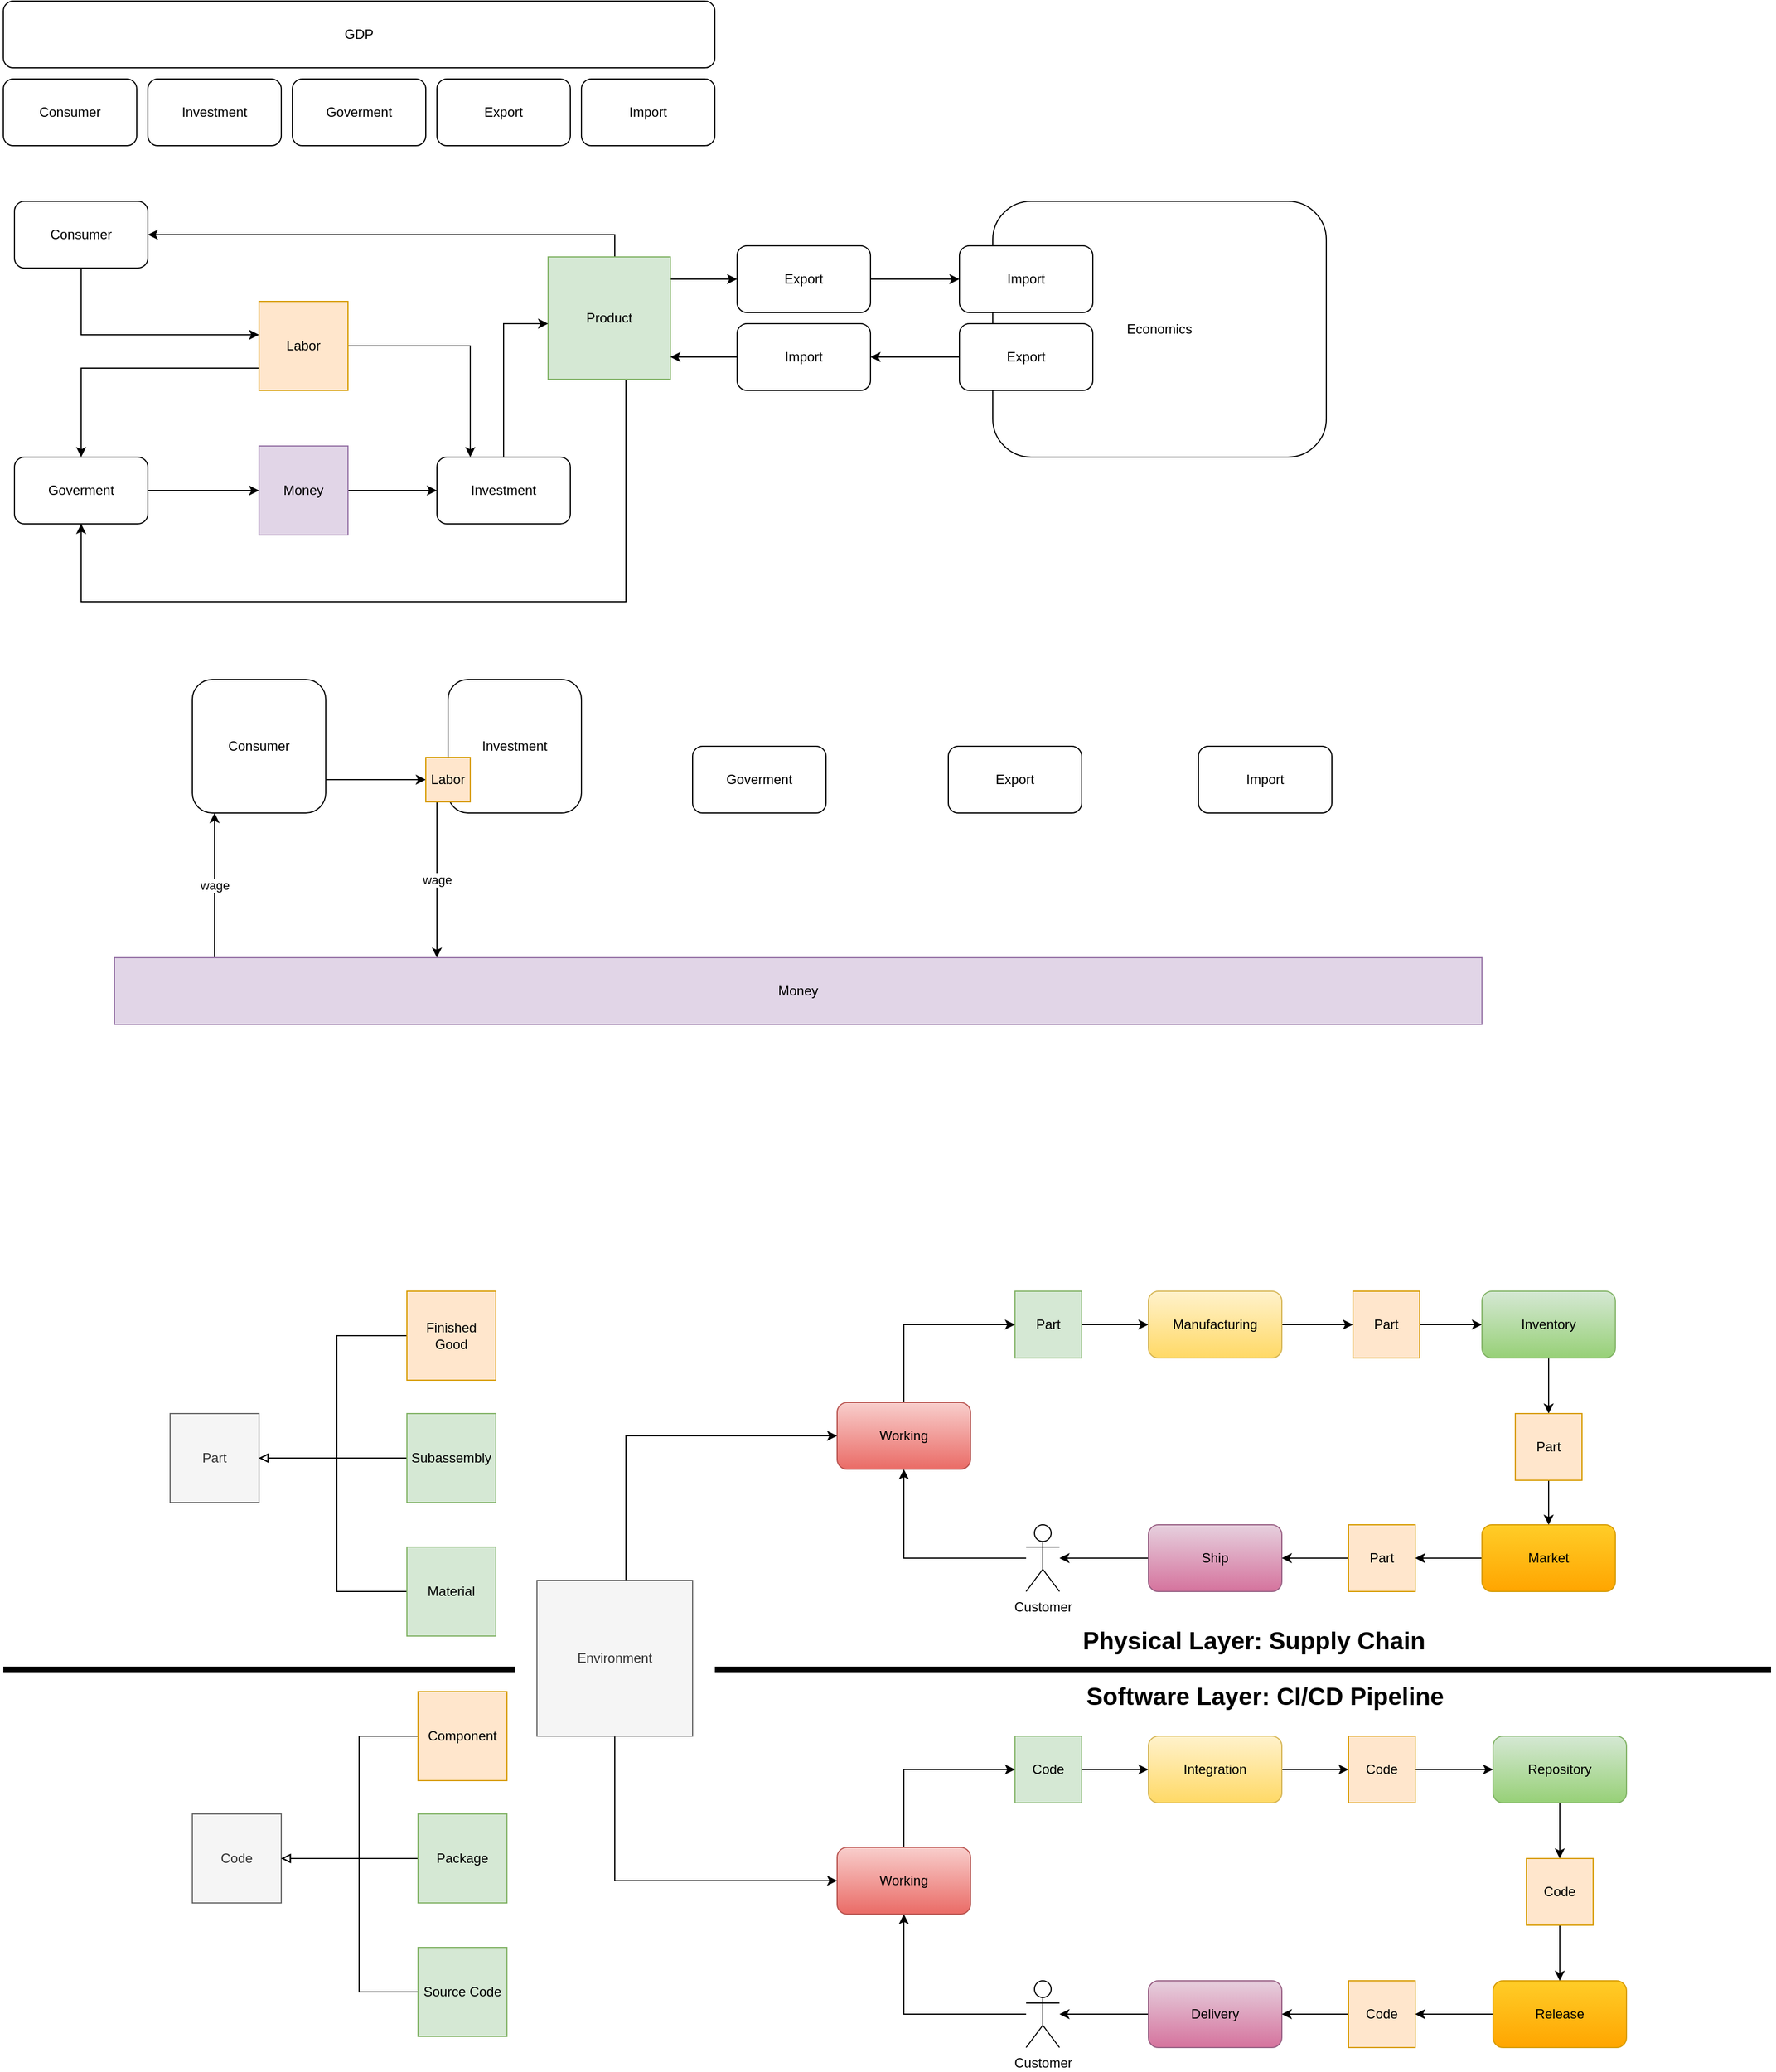<mxfile version="24.7.7">
  <diagram id="WdPhiyALX5MABTwu8MzQ" name="หน้า-1">
    <mxGraphModel dx="1877" dy="530" grid="1" gridSize="10" guides="1" tooltips="1" connect="1" arrows="1" fold="1" page="1" pageScale="1" pageWidth="827" pageHeight="1169" math="0" shadow="0">
      <root>
        <mxCell id="0" />
        <mxCell id="1" parent="0" />
        <mxCell id="oQMwxgK-2luLPz35tf9i-1" value="GDP" style="rounded=1;whiteSpace=wrap;html=1;" parent="1" vertex="1">
          <mxGeometry x="-800" y="20" width="640" height="60" as="geometry" />
        </mxCell>
        <mxCell id="oQMwxgK-2luLPz35tf9i-2" value="Consumer" style="rounded=1;whiteSpace=wrap;html=1;" parent="1" vertex="1">
          <mxGeometry x="-800" y="90" width="120" height="60" as="geometry" />
        </mxCell>
        <mxCell id="oQMwxgK-2luLPz35tf9i-3" value="Investment" style="rounded=1;whiteSpace=wrap;html=1;" parent="1" vertex="1">
          <mxGeometry x="-670" y="90" width="120" height="60" as="geometry" />
        </mxCell>
        <mxCell id="oQMwxgK-2luLPz35tf9i-4" value="Goverment" style="rounded=1;whiteSpace=wrap;html=1;" parent="1" vertex="1">
          <mxGeometry x="-540" y="90" width="120" height="60" as="geometry" />
        </mxCell>
        <mxCell id="oQMwxgK-2luLPz35tf9i-5" value="Export" style="rounded=1;whiteSpace=wrap;html=1;" parent="1" vertex="1">
          <mxGeometry x="-410" y="90" width="120" height="60" as="geometry" />
        </mxCell>
        <mxCell id="oQMwxgK-2luLPz35tf9i-6" value="Import" style="rounded=1;whiteSpace=wrap;html=1;" parent="1" vertex="1">
          <mxGeometry x="-280" y="90" width="120" height="60" as="geometry" />
        </mxCell>
        <mxCell id="eTJfWKO-UilUxvtATdF1-4" style="edgeStyle=orthogonalEdgeStyle;rounded=0;orthogonalLoop=1;jettySize=auto;html=1;" parent="1" source="eTJfWKO-UilUxvtATdF1-2" target="eTJfWKO-UilUxvtATdF1-3" edge="1">
          <mxGeometry relative="1" as="geometry" />
        </mxCell>
        <mxCell id="eTJfWKO-UilUxvtATdF1-2" value="Part" style="whiteSpace=wrap;html=1;aspect=fixed;fillColor=#d5e8d4;strokeColor=#82b366;" parent="1" vertex="1">
          <mxGeometry x="110" y="1180" width="60" height="60" as="geometry" />
        </mxCell>
        <mxCell id="eTJfWKO-UilUxvtATdF1-6" style="edgeStyle=orthogonalEdgeStyle;rounded=0;orthogonalLoop=1;jettySize=auto;html=1;" parent="1" source="eTJfWKO-UilUxvtATdF1-3" target="eTJfWKO-UilUxvtATdF1-5" edge="1">
          <mxGeometry relative="1" as="geometry" />
        </mxCell>
        <mxCell id="eTJfWKO-UilUxvtATdF1-3" value="Manufacturing" style="rounded=1;whiteSpace=wrap;html=1;fillColor=#fff2cc;strokeColor=#d6b656;gradientColor=#ffd966;" parent="1" vertex="1">
          <mxGeometry x="230" y="1180" width="120" height="60" as="geometry" />
        </mxCell>
        <mxCell id="eTJfWKO-UilUxvtATdF1-8" style="edgeStyle=orthogonalEdgeStyle;rounded=0;orthogonalLoop=1;jettySize=auto;html=1;" parent="1" source="eTJfWKO-UilUxvtATdF1-5" target="eTJfWKO-UilUxvtATdF1-7" edge="1">
          <mxGeometry relative="1" as="geometry" />
        </mxCell>
        <mxCell id="eTJfWKO-UilUxvtATdF1-5" value="Part" style="whiteSpace=wrap;html=1;aspect=fixed;fillColor=#ffe6cc;strokeColor=#d79b00;" parent="1" vertex="1">
          <mxGeometry x="414" y="1180" width="60" height="60" as="geometry" />
        </mxCell>
        <mxCell id="eTJfWKO-UilUxvtATdF1-12" style="edgeStyle=orthogonalEdgeStyle;rounded=0;orthogonalLoop=1;jettySize=auto;html=1;" parent="1" source="eTJfWKO-UilUxvtATdF1-7" target="eTJfWKO-UilUxvtATdF1-10" edge="1">
          <mxGeometry relative="1" as="geometry" />
        </mxCell>
        <mxCell id="eTJfWKO-UilUxvtATdF1-7" value="Inventory" style="rounded=1;whiteSpace=wrap;html=1;fillColor=#d5e8d4;strokeColor=#82b366;gradientColor=#97d077;" parent="1" vertex="1">
          <mxGeometry x="530" y="1180" width="120" height="60" as="geometry" />
        </mxCell>
        <mxCell id="eTJfWKO-UilUxvtATdF1-17" style="edgeStyle=orthogonalEdgeStyle;rounded=0;orthogonalLoop=1;jettySize=auto;html=1;" parent="1" source="eTJfWKO-UilUxvtATdF1-9" target="eTJfWKO-UilUxvtATdF1-16" edge="1">
          <mxGeometry relative="1" as="geometry" />
        </mxCell>
        <mxCell id="eTJfWKO-UilUxvtATdF1-9" value="Market" style="rounded=1;whiteSpace=wrap;html=1;fillColor=#ffcd28;strokeColor=#d79b00;gradientColor=#ffa500;" parent="1" vertex="1">
          <mxGeometry x="530" y="1390" width="120" height="60" as="geometry" />
        </mxCell>
        <mxCell id="eTJfWKO-UilUxvtATdF1-11" style="edgeStyle=orthogonalEdgeStyle;rounded=0;orthogonalLoop=1;jettySize=auto;html=1;" parent="1" source="eTJfWKO-UilUxvtATdF1-10" target="eTJfWKO-UilUxvtATdF1-9" edge="1">
          <mxGeometry relative="1" as="geometry" />
        </mxCell>
        <mxCell id="eTJfWKO-UilUxvtATdF1-10" value="Part" style="whiteSpace=wrap;html=1;aspect=fixed;fillColor=#ffe6cc;strokeColor=#d79b00;" parent="1" vertex="1">
          <mxGeometry x="560" y="1290" width="60" height="60" as="geometry" />
        </mxCell>
        <mxCell id="eTJfWKO-UilUxvtATdF1-43" style="edgeStyle=orthogonalEdgeStyle;rounded=0;orthogonalLoop=1;jettySize=auto;html=1;" parent="1" source="eTJfWKO-UilUxvtATdF1-14" target="eTJfWKO-UilUxvtATdF1-42" edge="1">
          <mxGeometry relative="1" as="geometry" />
        </mxCell>
        <mxCell id="eTJfWKO-UilUxvtATdF1-14" value="Ship" style="rounded=1;whiteSpace=wrap;html=1;fillColor=#e6d0de;strokeColor=#996185;gradientColor=#d5739d;" parent="1" vertex="1">
          <mxGeometry x="230" y="1390" width="120" height="60" as="geometry" />
        </mxCell>
        <mxCell id="eTJfWKO-UilUxvtATdF1-18" style="edgeStyle=orthogonalEdgeStyle;rounded=0;orthogonalLoop=1;jettySize=auto;html=1;" parent="1" source="eTJfWKO-UilUxvtATdF1-16" target="eTJfWKO-UilUxvtATdF1-14" edge="1">
          <mxGeometry relative="1" as="geometry">
            <Array as="points">
              <mxPoint x="450" y="1430" />
            </Array>
          </mxGeometry>
        </mxCell>
        <mxCell id="eTJfWKO-UilUxvtATdF1-16" value="Part" style="whiteSpace=wrap;html=1;aspect=fixed;fillColor=#ffe6cc;strokeColor=#d79b00;" parent="1" vertex="1">
          <mxGeometry x="410" y="1390" width="60" height="60" as="geometry" />
        </mxCell>
        <mxCell id="eTJfWKO-UilUxvtATdF1-22" style="edgeStyle=orthogonalEdgeStyle;rounded=0;orthogonalLoop=1;jettySize=auto;html=1;" parent="1" source="eTJfWKO-UilUxvtATdF1-20" target="eTJfWKO-UilUxvtATdF1-21" edge="1">
          <mxGeometry relative="1" as="geometry" />
        </mxCell>
        <mxCell id="eTJfWKO-UilUxvtATdF1-20" value="Code" style="whiteSpace=wrap;html=1;aspect=fixed;fillColor=#d5e8d4;strokeColor=#82b366;" parent="1" vertex="1">
          <mxGeometry x="110" y="1580" width="60" height="60" as="geometry" />
        </mxCell>
        <mxCell id="eTJfWKO-UilUxvtATdF1-24" style="edgeStyle=orthogonalEdgeStyle;rounded=0;orthogonalLoop=1;jettySize=auto;html=1;" parent="1" source="eTJfWKO-UilUxvtATdF1-21" target="eTJfWKO-UilUxvtATdF1-23" edge="1">
          <mxGeometry relative="1" as="geometry" />
        </mxCell>
        <mxCell id="eTJfWKO-UilUxvtATdF1-21" value="Integration" style="rounded=1;whiteSpace=wrap;html=1;fillColor=#fff2cc;strokeColor=#d6b656;gradientColor=#ffd966;" parent="1" vertex="1">
          <mxGeometry x="230" y="1580" width="120" height="60" as="geometry" />
        </mxCell>
        <mxCell id="eTJfWKO-UilUxvtATdF1-26" style="edgeStyle=orthogonalEdgeStyle;rounded=0;orthogonalLoop=1;jettySize=auto;html=1;" parent="1" source="eTJfWKO-UilUxvtATdF1-23" target="eTJfWKO-UilUxvtATdF1-25" edge="1">
          <mxGeometry relative="1" as="geometry" />
        </mxCell>
        <mxCell id="eTJfWKO-UilUxvtATdF1-23" value="Code" style="whiteSpace=wrap;html=1;aspect=fixed;fillColor=#ffe6cc;strokeColor=#d79b00;" parent="1" vertex="1">
          <mxGeometry x="410" y="1580" width="60" height="60" as="geometry" />
        </mxCell>
        <mxCell id="eTJfWKO-UilUxvtATdF1-34" style="edgeStyle=orthogonalEdgeStyle;rounded=0;orthogonalLoop=1;jettySize=auto;html=1;" parent="1" source="eTJfWKO-UilUxvtATdF1-25" target="eTJfWKO-UilUxvtATdF1-33" edge="1">
          <mxGeometry relative="1" as="geometry" />
        </mxCell>
        <mxCell id="eTJfWKO-UilUxvtATdF1-25" value="Repository" style="rounded=1;whiteSpace=wrap;html=1;fillColor=#d5e8d4;strokeColor=#82b366;gradientColor=#97d077;" parent="1" vertex="1">
          <mxGeometry x="540" y="1580" width="120" height="60" as="geometry" />
        </mxCell>
        <mxCell id="eTJfWKO-UilUxvtATdF1-45" style="edgeStyle=orthogonalEdgeStyle;rounded=0;orthogonalLoop=1;jettySize=auto;html=1;" parent="1" source="eTJfWKO-UilUxvtATdF1-29" target="eTJfWKO-UilUxvtATdF1-44" edge="1">
          <mxGeometry relative="1" as="geometry" />
        </mxCell>
        <mxCell id="eTJfWKO-UilUxvtATdF1-29" value="Delivery" style="rounded=1;whiteSpace=wrap;html=1;fillColor=#e6d0de;strokeColor=#996185;gradientColor=#d5739d;" parent="1" vertex="1">
          <mxGeometry x="230" y="1800" width="120" height="60" as="geometry" />
        </mxCell>
        <mxCell id="eTJfWKO-UilUxvtATdF1-36" style="edgeStyle=orthogonalEdgeStyle;rounded=0;orthogonalLoop=1;jettySize=auto;html=1;" parent="1" source="eTJfWKO-UilUxvtATdF1-31" target="eTJfWKO-UilUxvtATdF1-32" edge="1">
          <mxGeometry relative="1" as="geometry" />
        </mxCell>
        <mxCell id="eTJfWKO-UilUxvtATdF1-31" value="Release" style="rounded=1;whiteSpace=wrap;html=1;fillColor=#ffcd28;strokeColor=#d79b00;gradientColor=#ffa500;" parent="1" vertex="1">
          <mxGeometry x="540" y="1800" width="120" height="60" as="geometry" />
        </mxCell>
        <mxCell id="eTJfWKO-UilUxvtATdF1-37" style="edgeStyle=orthogonalEdgeStyle;rounded=0;orthogonalLoop=1;jettySize=auto;html=1;" parent="1" source="eTJfWKO-UilUxvtATdF1-32" target="eTJfWKO-UilUxvtATdF1-29" edge="1">
          <mxGeometry relative="1" as="geometry" />
        </mxCell>
        <mxCell id="eTJfWKO-UilUxvtATdF1-32" value="Code" style="whiteSpace=wrap;html=1;aspect=fixed;fillColor=#ffe6cc;strokeColor=#d79b00;" parent="1" vertex="1">
          <mxGeometry x="410" y="1800" width="60" height="60" as="geometry" />
        </mxCell>
        <mxCell id="eTJfWKO-UilUxvtATdF1-35" style="edgeStyle=orthogonalEdgeStyle;rounded=0;orthogonalLoop=1;jettySize=auto;html=1;" parent="1" source="eTJfWKO-UilUxvtATdF1-33" target="eTJfWKO-UilUxvtATdF1-31" edge="1">
          <mxGeometry relative="1" as="geometry" />
        </mxCell>
        <mxCell id="eTJfWKO-UilUxvtATdF1-33" value="Code" style="whiteSpace=wrap;html=1;aspect=fixed;fillColor=#ffe6cc;strokeColor=#d79b00;" parent="1" vertex="1">
          <mxGeometry x="570" y="1690" width="60" height="60" as="geometry" />
        </mxCell>
        <mxCell id="eTJfWKO-UilUxvtATdF1-48" style="edgeStyle=orthogonalEdgeStyle;rounded=0;orthogonalLoop=1;jettySize=auto;html=1;" parent="1" source="eTJfWKO-UilUxvtATdF1-42" target="eTJfWKO-UilUxvtATdF1-46" edge="1">
          <mxGeometry relative="1" as="geometry" />
        </mxCell>
        <mxCell id="eTJfWKO-UilUxvtATdF1-42" value="Customer" style="shape=umlActor;verticalLabelPosition=bottom;verticalAlign=top;html=1;outlineConnect=0;" parent="1" vertex="1">
          <mxGeometry x="120" y="1390" width="30" height="60" as="geometry" />
        </mxCell>
        <mxCell id="eTJfWKO-UilUxvtATdF1-49" style="edgeStyle=orthogonalEdgeStyle;rounded=0;orthogonalLoop=1;jettySize=auto;html=1;" parent="1" source="eTJfWKO-UilUxvtATdF1-44" target="eTJfWKO-UilUxvtATdF1-47" edge="1">
          <mxGeometry relative="1" as="geometry" />
        </mxCell>
        <mxCell id="eTJfWKO-UilUxvtATdF1-44" value="Customer" style="shape=umlActor;verticalLabelPosition=bottom;verticalAlign=top;html=1;outlineConnect=0;" parent="1" vertex="1">
          <mxGeometry x="120" y="1800" width="30" height="60" as="geometry" />
        </mxCell>
        <mxCell id="eTJfWKO-UilUxvtATdF1-51" style="edgeStyle=orthogonalEdgeStyle;rounded=0;orthogonalLoop=1;jettySize=auto;html=1;" parent="1" source="eTJfWKO-UilUxvtATdF1-46" target="eTJfWKO-UilUxvtATdF1-2" edge="1">
          <mxGeometry relative="1" as="geometry">
            <Array as="points">
              <mxPoint x="10" y="1210" />
            </Array>
          </mxGeometry>
        </mxCell>
        <mxCell id="eTJfWKO-UilUxvtATdF1-46" value="Working" style="rounded=1;whiteSpace=wrap;html=1;fillColor=#f8cecc;strokeColor=#b85450;gradientColor=#ea6b66;" parent="1" vertex="1">
          <mxGeometry x="-50" y="1280" width="120" height="60" as="geometry" />
        </mxCell>
        <mxCell id="eTJfWKO-UilUxvtATdF1-50" style="edgeStyle=orthogonalEdgeStyle;rounded=0;orthogonalLoop=1;jettySize=auto;html=1;" parent="1" source="eTJfWKO-UilUxvtATdF1-47" target="eTJfWKO-UilUxvtATdF1-20" edge="1">
          <mxGeometry relative="1" as="geometry">
            <Array as="points">
              <mxPoint x="10" y="1610" />
            </Array>
          </mxGeometry>
        </mxCell>
        <mxCell id="eTJfWKO-UilUxvtATdF1-47" value="Working" style="rounded=1;whiteSpace=wrap;html=1;fillColor=#f8cecc;strokeColor=#b85450;gradientColor=#ea6b66;" parent="1" vertex="1">
          <mxGeometry x="-50" y="1680" width="120" height="60" as="geometry" />
        </mxCell>
        <mxCell id="eTJfWKO-UilUxvtATdF1-53" style="edgeStyle=orthogonalEdgeStyle;rounded=0;orthogonalLoop=1;jettySize=auto;html=1;" parent="1" source="eTJfWKO-UilUxvtATdF1-52" target="eTJfWKO-UilUxvtATdF1-46" edge="1">
          <mxGeometry relative="1" as="geometry">
            <Array as="points">
              <mxPoint x="-240" y="1310" />
            </Array>
          </mxGeometry>
        </mxCell>
        <mxCell id="eTJfWKO-UilUxvtATdF1-54" style="edgeStyle=orthogonalEdgeStyle;rounded=0;orthogonalLoop=1;jettySize=auto;html=1;" parent="1" source="eTJfWKO-UilUxvtATdF1-52" target="eTJfWKO-UilUxvtATdF1-47" edge="1">
          <mxGeometry relative="1" as="geometry">
            <Array as="points">
              <mxPoint x="-250" y="1710" />
            </Array>
          </mxGeometry>
        </mxCell>
        <mxCell id="eTJfWKO-UilUxvtATdF1-52" value="Environment" style="whiteSpace=wrap;html=1;aspect=fixed;fillColor=#f5f5f5;fontColor=#333333;strokeColor=#666666;" parent="1" vertex="1">
          <mxGeometry x="-320" y="1440" width="140" height="140" as="geometry" />
        </mxCell>
        <mxCell id="eTJfWKO-UilUxvtATdF1-55" value="Code" style="whiteSpace=wrap;html=1;aspect=fixed;fillColor=#f5f5f5;fontColor=#333333;strokeColor=#666666;" parent="1" vertex="1">
          <mxGeometry x="-630" y="1650" width="80" height="80" as="geometry" />
        </mxCell>
        <mxCell id="eTJfWKO-UilUxvtATdF1-59" style="edgeStyle=orthogonalEdgeStyle;rounded=0;orthogonalLoop=1;jettySize=auto;html=1;endArrow=block;endFill=0;" parent="1" source="eTJfWKO-UilUxvtATdF1-56" target="eTJfWKO-UilUxvtATdF1-55" edge="1">
          <mxGeometry relative="1" as="geometry">
            <Array as="points">
              <mxPoint x="-480" y="1580" />
              <mxPoint x="-480" y="1690" />
            </Array>
          </mxGeometry>
        </mxCell>
        <mxCell id="eTJfWKO-UilUxvtATdF1-56" value="Component" style="whiteSpace=wrap;html=1;aspect=fixed;fillColor=#ffe6cc;strokeColor=#d79b00;" parent="1" vertex="1">
          <mxGeometry x="-427" y="1540" width="80" height="80" as="geometry" />
        </mxCell>
        <mxCell id="eTJfWKO-UilUxvtATdF1-60" style="edgeStyle=orthogonalEdgeStyle;rounded=0;orthogonalLoop=1;jettySize=auto;html=1;endArrow=block;endFill=0;" parent="1" source="eTJfWKO-UilUxvtATdF1-57" target="eTJfWKO-UilUxvtATdF1-55" edge="1">
          <mxGeometry relative="1" as="geometry" />
        </mxCell>
        <mxCell id="eTJfWKO-UilUxvtATdF1-57" value="Package" style="whiteSpace=wrap;html=1;aspect=fixed;fillColor=#d5e8d4;strokeColor=#82b366;" parent="1" vertex="1">
          <mxGeometry x="-427" y="1650" width="80" height="80" as="geometry" />
        </mxCell>
        <mxCell id="eTJfWKO-UilUxvtATdF1-61" style="edgeStyle=orthogonalEdgeStyle;rounded=0;orthogonalLoop=1;jettySize=auto;html=1;endArrow=block;endFill=0;" parent="1" source="eTJfWKO-UilUxvtATdF1-58" target="eTJfWKO-UilUxvtATdF1-55" edge="1">
          <mxGeometry relative="1" as="geometry">
            <Array as="points">
              <mxPoint x="-480" y="1810" />
              <mxPoint x="-480" y="1690" />
            </Array>
          </mxGeometry>
        </mxCell>
        <mxCell id="eTJfWKO-UilUxvtATdF1-58" value="Source Code" style="whiteSpace=wrap;html=1;aspect=fixed;fillColor=#d5e8d4;strokeColor=#82b366;" parent="1" vertex="1">
          <mxGeometry x="-427" y="1770" width="80" height="80" as="geometry" />
        </mxCell>
        <mxCell id="eTJfWKO-UilUxvtATdF1-62" value="Part" style="whiteSpace=wrap;html=1;aspect=fixed;fillColor=#f5f5f5;fontColor=#333333;strokeColor=#666666;" parent="1" vertex="1">
          <mxGeometry x="-650" y="1290" width="80" height="80" as="geometry" />
        </mxCell>
        <mxCell id="eTJfWKO-UilUxvtATdF1-63" style="edgeStyle=orthogonalEdgeStyle;rounded=0;orthogonalLoop=1;jettySize=auto;html=1;endArrow=block;endFill=0;" parent="1" source="eTJfWKO-UilUxvtATdF1-64" target="eTJfWKO-UilUxvtATdF1-62" edge="1">
          <mxGeometry relative="1" as="geometry">
            <Array as="points">
              <mxPoint x="-500" y="1220" />
              <mxPoint x="-500" y="1330" />
            </Array>
          </mxGeometry>
        </mxCell>
        <mxCell id="eTJfWKO-UilUxvtATdF1-64" value="Finished Good" style="whiteSpace=wrap;html=1;aspect=fixed;fillColor=#ffe6cc;strokeColor=#d79b00;" parent="1" vertex="1">
          <mxGeometry x="-437" y="1180" width="80" height="80" as="geometry" />
        </mxCell>
        <mxCell id="eTJfWKO-UilUxvtATdF1-65" style="edgeStyle=orthogonalEdgeStyle;rounded=0;orthogonalLoop=1;jettySize=auto;html=1;endArrow=block;endFill=0;" parent="1" source="eTJfWKO-UilUxvtATdF1-66" target="eTJfWKO-UilUxvtATdF1-62" edge="1">
          <mxGeometry relative="1" as="geometry" />
        </mxCell>
        <mxCell id="eTJfWKO-UilUxvtATdF1-66" value="Subassembly" style="whiteSpace=wrap;html=1;aspect=fixed;fillColor=#d5e8d4;strokeColor=#82b366;" parent="1" vertex="1">
          <mxGeometry x="-437" y="1290" width="80" height="80" as="geometry" />
        </mxCell>
        <mxCell id="eTJfWKO-UilUxvtATdF1-67" style="edgeStyle=orthogonalEdgeStyle;rounded=0;orthogonalLoop=1;jettySize=auto;html=1;endArrow=block;endFill=0;" parent="1" source="eTJfWKO-UilUxvtATdF1-68" target="eTJfWKO-UilUxvtATdF1-62" edge="1">
          <mxGeometry relative="1" as="geometry">
            <Array as="points">
              <mxPoint x="-500" y="1450" />
              <mxPoint x="-500" y="1330" />
            </Array>
          </mxGeometry>
        </mxCell>
        <mxCell id="eTJfWKO-UilUxvtATdF1-68" value="Material" style="whiteSpace=wrap;html=1;aspect=fixed;fillColor=#d5e8d4;strokeColor=#82b366;" parent="1" vertex="1">
          <mxGeometry x="-437" y="1410" width="80" height="80" as="geometry" />
        </mxCell>
        <mxCell id="eTJfWKO-UilUxvtATdF1-69" value="" style="endArrow=none;html=1;rounded=0;strokeWidth=5;" parent="1" edge="1">
          <mxGeometry width="50" height="50" relative="1" as="geometry">
            <mxPoint x="-160" y="1520" as="sourcePoint" />
            <mxPoint x="790" y="1520" as="targetPoint" />
          </mxGeometry>
        </mxCell>
        <mxCell id="eTJfWKO-UilUxvtATdF1-72" value="Physical Layer: Supply Chain" style="text;html=1;align=center;verticalAlign=middle;whiteSpace=wrap;rounded=0;fontSize=22;fontStyle=1" parent="1" vertex="1">
          <mxGeometry x="90" y="1480" width="470" height="30" as="geometry" />
        </mxCell>
        <mxCell id="eTJfWKO-UilUxvtATdF1-73" value="Software Layer: CI/CD Pipeline" style="text;html=1;align=center;verticalAlign=middle;whiteSpace=wrap;rounded=0;fontSize=22;fontStyle=1" parent="1" vertex="1">
          <mxGeometry x="100" y="1530" width="470" height="30" as="geometry" />
        </mxCell>
        <mxCell id="eTJfWKO-UilUxvtATdF1-77" value="" style="endArrow=none;html=1;rounded=0;strokeWidth=5;" parent="1" edge="1">
          <mxGeometry width="50" height="50" relative="1" as="geometry">
            <mxPoint x="-800" y="1520" as="sourcePoint" />
            <mxPoint x="-340" y="1520" as="targetPoint" />
          </mxGeometry>
        </mxCell>
        <mxCell id="Ku2YqbDavBAdnSKKJJDl-16" style="edgeStyle=orthogonalEdgeStyle;rounded=0;orthogonalLoop=1;jettySize=auto;html=1;" edge="1" parent="1" source="Ku2YqbDavBAdnSKKJJDl-1" target="Ku2YqbDavBAdnSKKJJDl-15">
          <mxGeometry relative="1" as="geometry">
            <Array as="points">
              <mxPoint x="-730" y="320" />
            </Array>
          </mxGeometry>
        </mxCell>
        <mxCell id="Ku2YqbDavBAdnSKKJJDl-1" value="Consumer" style="rounded=1;whiteSpace=wrap;html=1;" vertex="1" parent="1">
          <mxGeometry x="-790" y="200" width="120" height="60" as="geometry" />
        </mxCell>
        <mxCell id="Ku2YqbDavBAdnSKKJJDl-10" style="edgeStyle=orthogonalEdgeStyle;rounded=0;orthogonalLoop=1;jettySize=auto;html=1;" edge="1" parent="1" source="Ku2YqbDavBAdnSKKJJDl-2" target="Ku2YqbDavBAdnSKKJJDl-1">
          <mxGeometry relative="1" as="geometry">
            <Array as="points">
              <mxPoint x="-250" y="230" />
            </Array>
          </mxGeometry>
        </mxCell>
        <mxCell id="Ku2YqbDavBAdnSKKJJDl-12" style="edgeStyle=orthogonalEdgeStyle;rounded=0;orthogonalLoop=1;jettySize=auto;html=1;" edge="1" parent="1" source="Ku2YqbDavBAdnSKKJJDl-2" target="Ku2YqbDavBAdnSKKJJDl-11">
          <mxGeometry relative="1" as="geometry">
            <Array as="points">
              <mxPoint x="-170" y="270" />
              <mxPoint x="-170" y="270" />
            </Array>
          </mxGeometry>
        </mxCell>
        <mxCell id="Ku2YqbDavBAdnSKKJJDl-19" style="edgeStyle=orthogonalEdgeStyle;rounded=0;orthogonalLoop=1;jettySize=auto;html=1;" edge="1" parent="1" source="Ku2YqbDavBAdnSKKJJDl-2" target="Ku2YqbDavBAdnSKKJJDl-6">
          <mxGeometry relative="1" as="geometry">
            <Array as="points">
              <mxPoint x="-240" y="330" />
              <mxPoint x="-240" y="560" />
              <mxPoint x="-730" y="560" />
            </Array>
          </mxGeometry>
        </mxCell>
        <mxCell id="Ku2YqbDavBAdnSKKJJDl-2" value="Product" style="whiteSpace=wrap;html=1;aspect=fixed;fillColor=#d5e8d4;strokeColor=#82b366;" vertex="1" parent="1">
          <mxGeometry x="-310" y="250" width="110" height="110" as="geometry" />
        </mxCell>
        <mxCell id="Ku2YqbDavBAdnSKKJJDl-4" style="edgeStyle=orthogonalEdgeStyle;rounded=0;orthogonalLoop=1;jettySize=auto;html=1;" edge="1" parent="1" source="Ku2YqbDavBAdnSKKJJDl-3" target="Ku2YqbDavBAdnSKKJJDl-2">
          <mxGeometry relative="1" as="geometry">
            <Array as="points">
              <mxPoint x="-350" y="310" />
            </Array>
          </mxGeometry>
        </mxCell>
        <mxCell id="Ku2YqbDavBAdnSKKJJDl-3" value="Investment" style="rounded=1;whiteSpace=wrap;html=1;" vertex="1" parent="1">
          <mxGeometry x="-410" y="430" width="120" height="60" as="geometry" />
        </mxCell>
        <mxCell id="Ku2YqbDavBAdnSKKJJDl-9" style="edgeStyle=orthogonalEdgeStyle;rounded=0;orthogonalLoop=1;jettySize=auto;html=1;" edge="1" parent="1" source="Ku2YqbDavBAdnSKKJJDl-5" target="Ku2YqbDavBAdnSKKJJDl-3">
          <mxGeometry relative="1" as="geometry" />
        </mxCell>
        <mxCell id="Ku2YqbDavBAdnSKKJJDl-5" value="Money" style="whiteSpace=wrap;html=1;aspect=fixed;fillColor=#e1d5e7;strokeColor=#9673a6;" vertex="1" parent="1">
          <mxGeometry x="-570" y="420" width="80" height="80" as="geometry" />
        </mxCell>
        <mxCell id="Ku2YqbDavBAdnSKKJJDl-7" style="edgeStyle=orthogonalEdgeStyle;rounded=0;orthogonalLoop=1;jettySize=auto;html=1;" edge="1" parent="1" source="Ku2YqbDavBAdnSKKJJDl-6" target="Ku2YqbDavBAdnSKKJJDl-5">
          <mxGeometry relative="1" as="geometry" />
        </mxCell>
        <mxCell id="Ku2YqbDavBAdnSKKJJDl-6" value="Goverment" style="rounded=1;whiteSpace=wrap;html=1;" vertex="1" parent="1">
          <mxGeometry x="-790" y="430" width="120" height="60" as="geometry" />
        </mxCell>
        <mxCell id="Ku2YqbDavBAdnSKKJJDl-23" style="edgeStyle=orthogonalEdgeStyle;rounded=0;orthogonalLoop=1;jettySize=auto;html=1;" edge="1" parent="1" source="Ku2YqbDavBAdnSKKJJDl-11" target="Ku2YqbDavBAdnSKKJJDl-21">
          <mxGeometry relative="1" as="geometry" />
        </mxCell>
        <mxCell id="Ku2YqbDavBAdnSKKJJDl-11" value="Export" style="rounded=1;whiteSpace=wrap;html=1;" vertex="1" parent="1">
          <mxGeometry x="-140" y="240" width="120" height="60" as="geometry" />
        </mxCell>
        <mxCell id="Ku2YqbDavBAdnSKKJJDl-14" style="edgeStyle=orthogonalEdgeStyle;rounded=0;orthogonalLoop=1;jettySize=auto;html=1;" edge="1" parent="1" source="Ku2YqbDavBAdnSKKJJDl-13" target="Ku2YqbDavBAdnSKKJJDl-2">
          <mxGeometry relative="1" as="geometry">
            <Array as="points">
              <mxPoint x="-270" y="360" />
              <mxPoint x="-270" y="330" />
            </Array>
          </mxGeometry>
        </mxCell>
        <mxCell id="Ku2YqbDavBAdnSKKJJDl-13" value="Import" style="rounded=1;whiteSpace=wrap;html=1;" vertex="1" parent="1">
          <mxGeometry x="-140" y="310" width="120" height="60" as="geometry" />
        </mxCell>
        <mxCell id="Ku2YqbDavBAdnSKKJJDl-17" style="edgeStyle=orthogonalEdgeStyle;rounded=0;orthogonalLoop=1;jettySize=auto;html=1;" edge="1" parent="1" source="Ku2YqbDavBAdnSKKJJDl-15" target="Ku2YqbDavBAdnSKKJJDl-3">
          <mxGeometry relative="1" as="geometry">
            <Array as="points">
              <mxPoint x="-380" y="330" />
            </Array>
          </mxGeometry>
        </mxCell>
        <mxCell id="Ku2YqbDavBAdnSKKJJDl-18" style="edgeStyle=orthogonalEdgeStyle;rounded=0;orthogonalLoop=1;jettySize=auto;html=1;" edge="1" parent="1" source="Ku2YqbDavBAdnSKKJJDl-15" target="Ku2YqbDavBAdnSKKJJDl-6">
          <mxGeometry relative="1" as="geometry">
            <Array as="points">
              <mxPoint x="-730" y="350" />
            </Array>
          </mxGeometry>
        </mxCell>
        <mxCell id="Ku2YqbDavBAdnSKKJJDl-15" value="Labor" style="whiteSpace=wrap;html=1;aspect=fixed;fillColor=#ffe6cc;strokeColor=#d79b00;" vertex="1" parent="1">
          <mxGeometry x="-570" y="290" width="80" height="80" as="geometry" />
        </mxCell>
        <mxCell id="Ku2YqbDavBAdnSKKJJDl-20" value="Economics" style="rounded=1;whiteSpace=wrap;html=1;" vertex="1" parent="1">
          <mxGeometry x="90" y="200" width="300" height="230" as="geometry" />
        </mxCell>
        <mxCell id="Ku2YqbDavBAdnSKKJJDl-21" value="Import" style="rounded=1;whiteSpace=wrap;html=1;" vertex="1" parent="1">
          <mxGeometry x="60" y="240" width="120" height="60" as="geometry" />
        </mxCell>
        <mxCell id="Ku2YqbDavBAdnSKKJJDl-24" style="edgeStyle=orthogonalEdgeStyle;rounded=0;orthogonalLoop=1;jettySize=auto;html=1;" edge="1" parent="1" source="Ku2YqbDavBAdnSKKJJDl-22" target="Ku2YqbDavBAdnSKKJJDl-13">
          <mxGeometry relative="1" as="geometry" />
        </mxCell>
        <mxCell id="Ku2YqbDavBAdnSKKJJDl-22" value="Export" style="rounded=1;whiteSpace=wrap;html=1;" vertex="1" parent="1">
          <mxGeometry x="60" y="310" width="120" height="60" as="geometry" />
        </mxCell>
        <mxCell id="Ku2YqbDavBAdnSKKJJDl-29" value="wage" style="edgeStyle=orthogonalEdgeStyle;rounded=0;orthogonalLoop=1;jettySize=auto;html=1;" edge="1" parent="1" source="Ku2YqbDavBAdnSKKJJDl-26" target="Ku2YqbDavBAdnSKKJJDl-27">
          <mxGeometry relative="1" as="geometry">
            <Array as="points">
              <mxPoint x="-610" y="850" />
              <mxPoint x="-610" y="850" />
            </Array>
          </mxGeometry>
        </mxCell>
        <mxCell id="Ku2YqbDavBAdnSKKJJDl-26" value="Money" style="rounded=0;whiteSpace=wrap;html=1;fillColor=#e1d5e7;strokeColor=#9673a6;" vertex="1" parent="1">
          <mxGeometry x="-700" y="880" width="1230" height="60" as="geometry" />
        </mxCell>
        <mxCell id="Ku2YqbDavBAdnSKKJJDl-37" value="" style="edgeStyle=orthogonalEdgeStyle;rounded=0;orthogonalLoop=1;jettySize=auto;html=1;" edge="1" parent="1" source="Ku2YqbDavBAdnSKKJJDl-27" target="Ku2YqbDavBAdnSKKJJDl-34">
          <mxGeometry relative="1" as="geometry">
            <Array as="points">
              <mxPoint x="-490" y="720" />
              <mxPoint x="-490" y="720" />
            </Array>
          </mxGeometry>
        </mxCell>
        <mxCell id="Ku2YqbDavBAdnSKKJJDl-27" value="Consumer" style="rounded=1;whiteSpace=wrap;html=1;" vertex="1" parent="1">
          <mxGeometry x="-630" y="630" width="120" height="120" as="geometry" />
        </mxCell>
        <mxCell id="Ku2YqbDavBAdnSKKJJDl-30" value="Investment" style="rounded=1;whiteSpace=wrap;html=1;" vertex="1" parent="1">
          <mxGeometry x="-400" y="630" width="120" height="120" as="geometry" />
        </mxCell>
        <mxCell id="Ku2YqbDavBAdnSKKJJDl-31" value="Goverment" style="rounded=1;whiteSpace=wrap;html=1;" vertex="1" parent="1">
          <mxGeometry x="-180" y="690" width="120" height="60" as="geometry" />
        </mxCell>
        <mxCell id="Ku2YqbDavBAdnSKKJJDl-32" value="Export" style="rounded=1;whiteSpace=wrap;html=1;" vertex="1" parent="1">
          <mxGeometry x="50" y="690" width="120" height="60" as="geometry" />
        </mxCell>
        <mxCell id="Ku2YqbDavBAdnSKKJJDl-33" value="Import" style="rounded=1;whiteSpace=wrap;html=1;" vertex="1" parent="1">
          <mxGeometry x="275" y="690" width="120" height="60" as="geometry" />
        </mxCell>
        <mxCell id="Ku2YqbDavBAdnSKKJJDl-36" value="wage" style="edgeStyle=orthogonalEdgeStyle;rounded=0;orthogonalLoop=1;jettySize=auto;html=1;" edge="1" parent="1" source="Ku2YqbDavBAdnSKKJJDl-34" target="Ku2YqbDavBAdnSKKJJDl-26">
          <mxGeometry relative="1" as="geometry">
            <Array as="points">
              <mxPoint x="-410" y="850" />
              <mxPoint x="-410" y="850" />
            </Array>
          </mxGeometry>
        </mxCell>
        <mxCell id="Ku2YqbDavBAdnSKKJJDl-34" value="Labor" style="whiteSpace=wrap;html=1;aspect=fixed;fillColor=#ffe6cc;strokeColor=#d79b00;" vertex="1" parent="1">
          <mxGeometry x="-420" y="700" width="40" height="40" as="geometry" />
        </mxCell>
      </root>
    </mxGraphModel>
  </diagram>
</mxfile>
